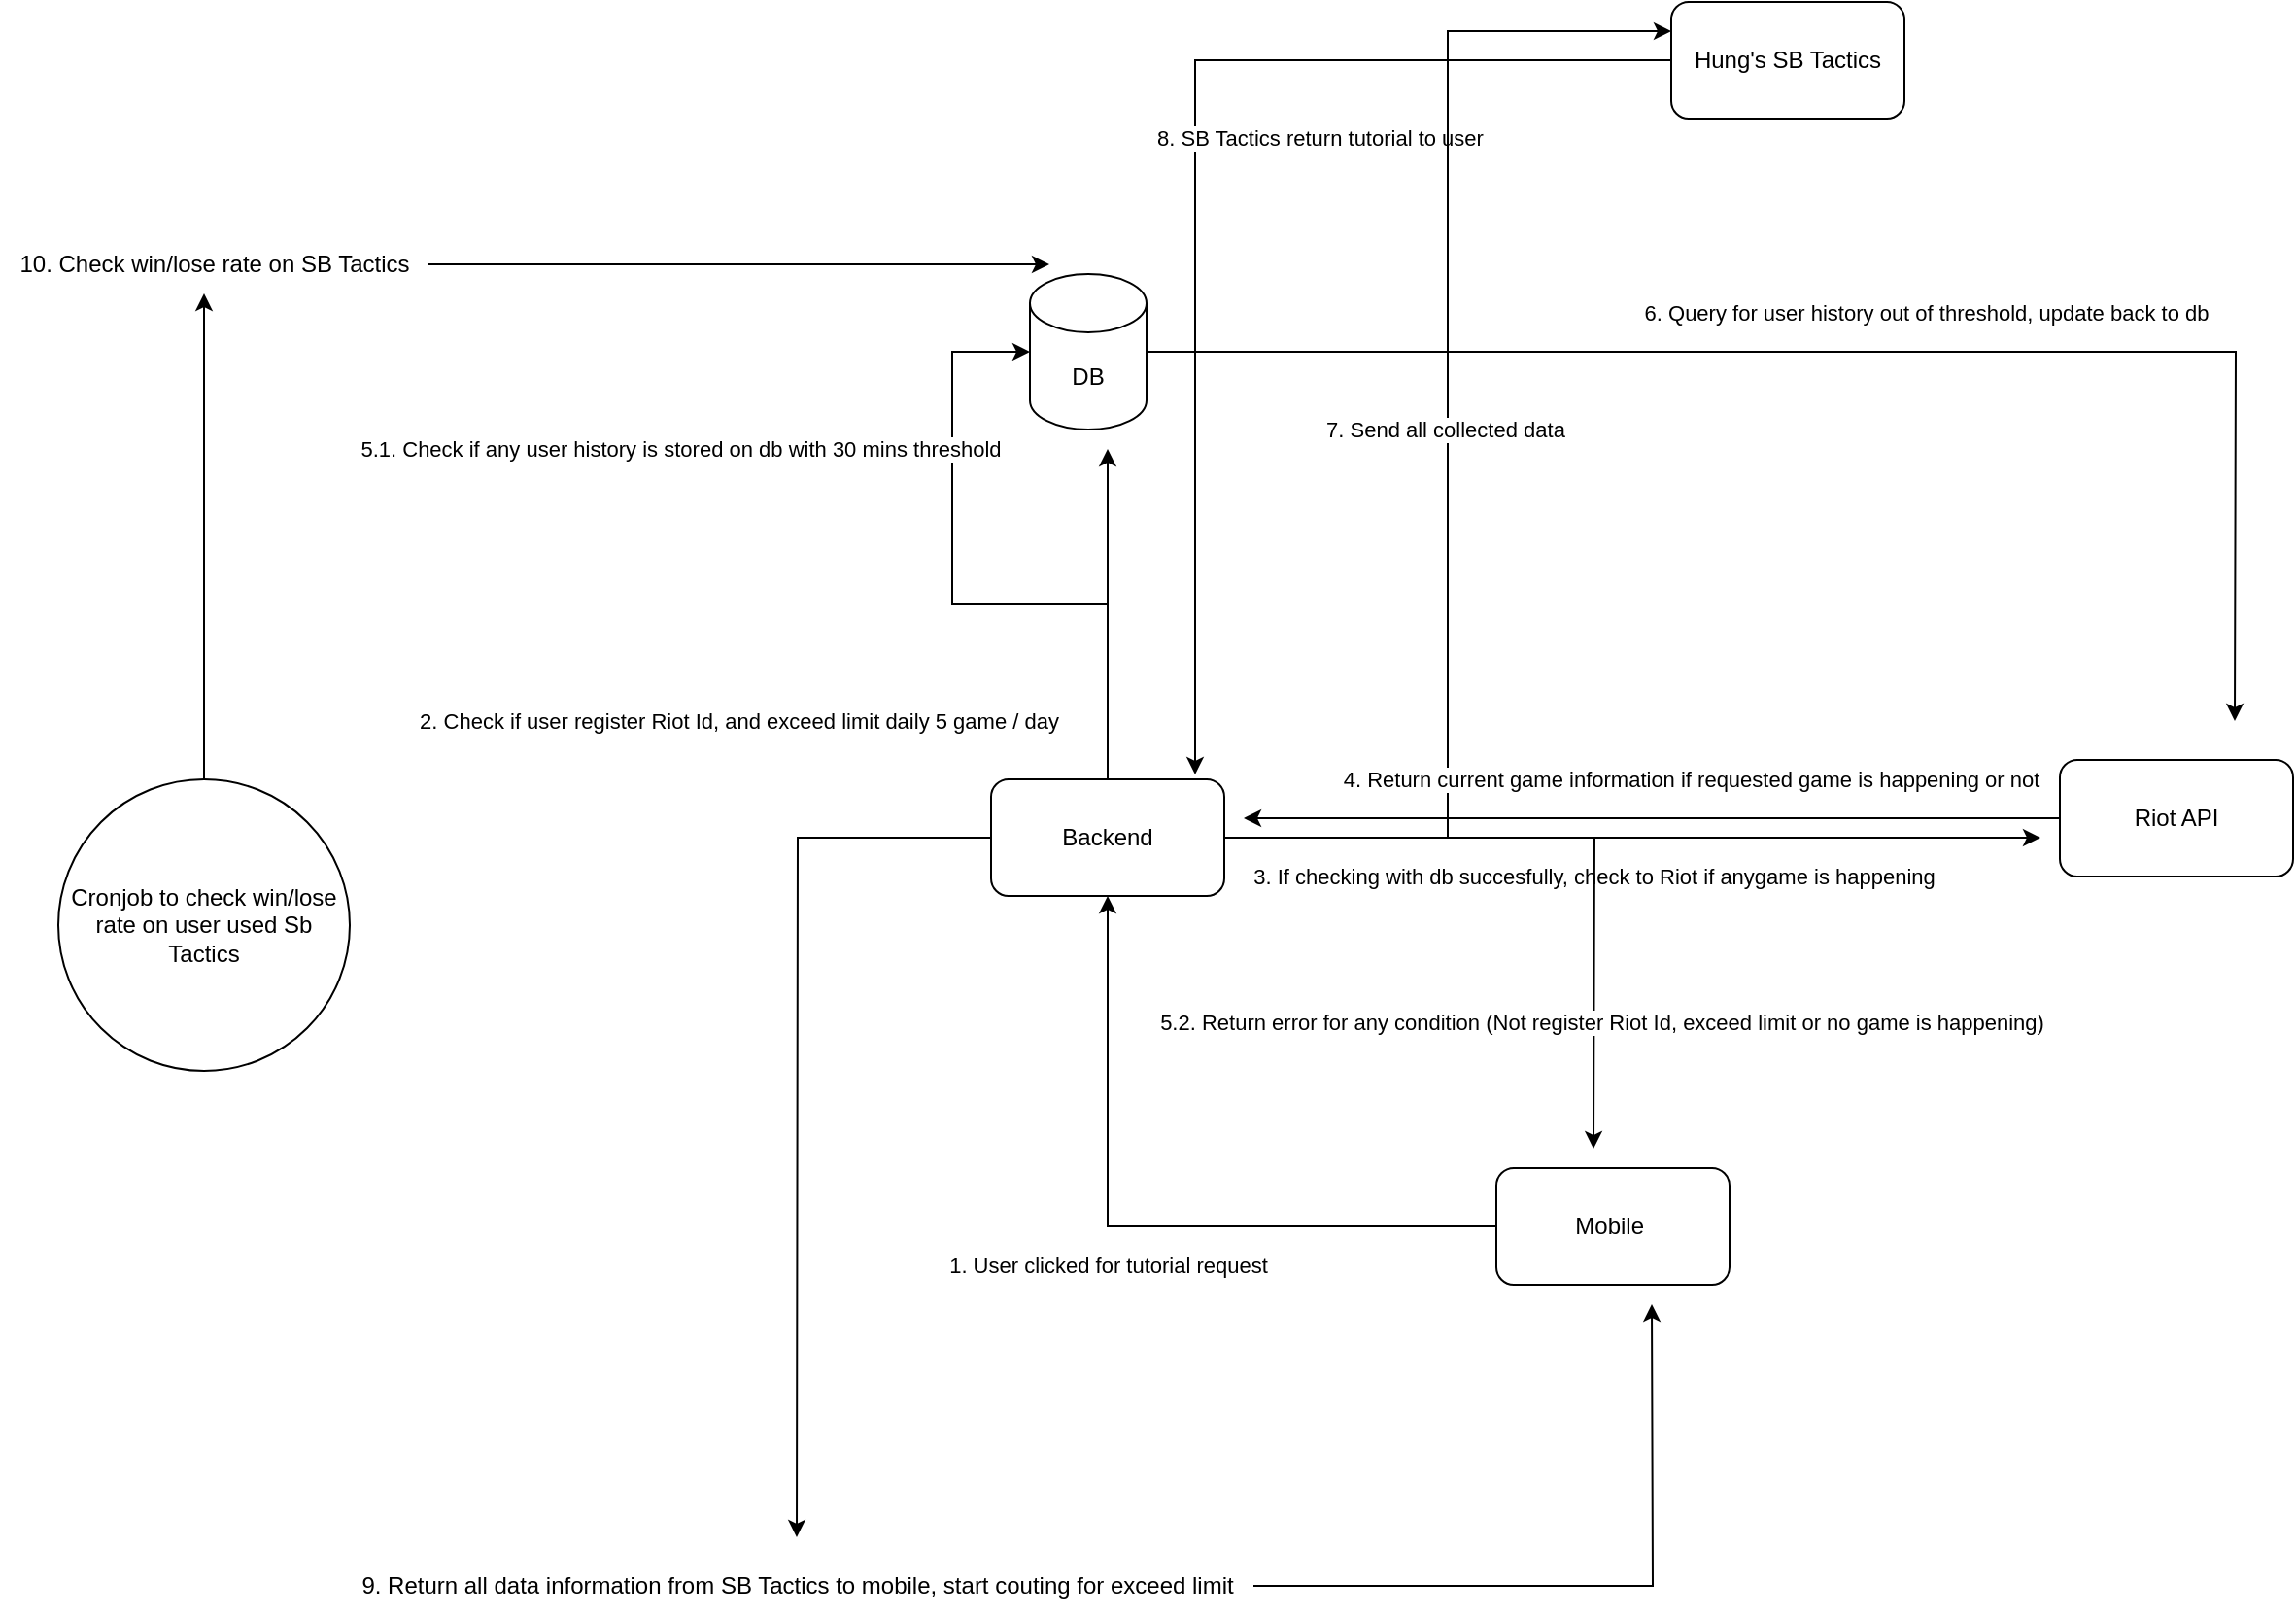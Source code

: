 <mxfile version="21.0.7" type="github">
  <diagram name="Trang-1" id="oQ7Q2U69AbRuAxu6SCVH">
    <mxGraphModel dx="2802" dy="2300" grid="1" gridSize="10" guides="1" tooltips="1" connect="1" arrows="1" fold="1" page="1" pageScale="1" pageWidth="827" pageHeight="1169" math="0" shadow="0">
      <root>
        <mxCell id="0" />
        <mxCell id="1" parent="0" />
        <mxCell id="2QQNMFbDvAQSub1k52Ly-6" style="edgeStyle=orthogonalEdgeStyle;rounded=0;orthogonalLoop=1;jettySize=auto;html=1;" edge="1" parent="1" source="2QQNMFbDvAQSub1k52Ly-1" target="2QQNMFbDvAQSub1k52Ly-3">
          <mxGeometry relative="1" as="geometry" />
        </mxCell>
        <mxCell id="2QQNMFbDvAQSub1k52Ly-7" value="1. User clicked for tutorial request" style="edgeLabel;html=1;align=center;verticalAlign=middle;resizable=0;points=[];" vertex="1" connectable="0" parent="2QQNMFbDvAQSub1k52Ly-6">
          <mxGeometry x="0.076" relative="1" as="geometry">
            <mxPoint x="-1" y="20" as="offset" />
          </mxGeometry>
        </mxCell>
        <mxCell id="2QQNMFbDvAQSub1k52Ly-1" value="Mobile&amp;nbsp;" style="rounded=1;whiteSpace=wrap;html=1;" vertex="1" parent="1">
          <mxGeometry x="340" y="500" width="120" height="60" as="geometry" />
        </mxCell>
        <mxCell id="2QQNMFbDvAQSub1k52Ly-30" value="8. SB Tactics return tutorial to user" style="edgeStyle=orthogonalEdgeStyle;rounded=0;orthogonalLoop=1;jettySize=auto;html=1;entryX=0.875;entryY=-0.042;entryDx=0;entryDy=0;entryPerimeter=0;" edge="1" parent="1" source="2QQNMFbDvAQSub1k52Ly-2" target="2QQNMFbDvAQSub1k52Ly-3">
          <mxGeometry x="-0.409" y="40" relative="1" as="geometry">
            <mxPoint as="offset" />
          </mxGeometry>
        </mxCell>
        <mxCell id="2QQNMFbDvAQSub1k52Ly-2" value="Hung&#39;s SB Tactics" style="rounded=1;whiteSpace=wrap;html=1;" vertex="1" parent="1">
          <mxGeometry x="430" y="-100" width="120" height="60" as="geometry" />
        </mxCell>
        <mxCell id="2QQNMFbDvAQSub1k52Ly-12" value="2. Check if user register Riot Id, and exceed limit daily 5 game / day" style="edgeStyle=orthogonalEdgeStyle;rounded=0;orthogonalLoop=1;jettySize=auto;html=1;" edge="1" parent="1" source="2QQNMFbDvAQSub1k52Ly-3">
          <mxGeometry x="-0.647" y="190" relative="1" as="geometry">
            <mxPoint x="140" y="130" as="targetPoint" />
            <mxPoint as="offset" />
          </mxGeometry>
        </mxCell>
        <mxCell id="2QQNMFbDvAQSub1k52Ly-13" style="edgeStyle=orthogonalEdgeStyle;rounded=0;orthogonalLoop=1;jettySize=auto;html=1;" edge="1" parent="1" source="2QQNMFbDvAQSub1k52Ly-3">
          <mxGeometry relative="1" as="geometry">
            <mxPoint x="620" y="330" as="targetPoint" />
          </mxGeometry>
        </mxCell>
        <mxCell id="2QQNMFbDvAQSub1k52Ly-14" value="3. If checking with db succesfully, check to Riot if anygame is happening" style="edgeLabel;html=1;align=center;verticalAlign=middle;resizable=0;points=[];" vertex="1" connectable="0" parent="2QQNMFbDvAQSub1k52Ly-13">
          <mxGeometry x="-0.262" relative="1" as="geometry">
            <mxPoint x="35" y="20" as="offset" />
          </mxGeometry>
        </mxCell>
        <mxCell id="2QQNMFbDvAQSub1k52Ly-15" style="edgeStyle=orthogonalEdgeStyle;rounded=0;orthogonalLoop=1;jettySize=auto;html=1;" edge="1" parent="1" source="2QQNMFbDvAQSub1k52Ly-3">
          <mxGeometry relative="1" as="geometry">
            <mxPoint x="390" y="490" as="targetPoint" />
          </mxGeometry>
        </mxCell>
        <mxCell id="2QQNMFbDvAQSub1k52Ly-16" value="5.2. Return error for any condition (Not register Riot Id, exceed limit or no game is happening)" style="edgeLabel;html=1;align=center;verticalAlign=middle;resizable=0;points=[];" vertex="1" connectable="0" parent="2QQNMFbDvAQSub1k52Ly-15">
          <mxGeometry x="0.629" y="4" relative="1" as="geometry">
            <mxPoint as="offset" />
          </mxGeometry>
        </mxCell>
        <mxCell id="2QQNMFbDvAQSub1k52Ly-22" value="5.1. Check if any user history is stored on db with 30 mins threshold" style="edgeStyle=orthogonalEdgeStyle;rounded=0;orthogonalLoop=1;jettySize=auto;html=1;entryX=0;entryY=0.5;entryDx=0;entryDy=0;entryPerimeter=0;" edge="1" parent="1" source="2QQNMFbDvAQSub1k52Ly-3" target="2QQNMFbDvAQSub1k52Ly-4">
          <mxGeometry x="0.471" y="140" relative="1" as="geometry">
            <mxPoint as="offset" />
          </mxGeometry>
        </mxCell>
        <mxCell id="2QQNMFbDvAQSub1k52Ly-28" style="edgeStyle=orthogonalEdgeStyle;rounded=0;orthogonalLoop=1;jettySize=auto;html=1;entryX=0;entryY=0.25;entryDx=0;entryDy=0;" edge="1" parent="1" source="2QQNMFbDvAQSub1k52Ly-3" target="2QQNMFbDvAQSub1k52Ly-2">
          <mxGeometry relative="1" as="geometry" />
        </mxCell>
        <mxCell id="2QQNMFbDvAQSub1k52Ly-29" value="7. Send all collected data&amp;nbsp;" style="edgeLabel;html=1;align=center;verticalAlign=middle;resizable=0;points=[];" vertex="1" connectable="0" parent="2QQNMFbDvAQSub1k52Ly-28">
          <mxGeometry x="0.012" relative="1" as="geometry">
            <mxPoint y="1" as="offset" />
          </mxGeometry>
        </mxCell>
        <mxCell id="2QQNMFbDvAQSub1k52Ly-32" style="edgeStyle=orthogonalEdgeStyle;rounded=0;orthogonalLoop=1;jettySize=auto;html=1;" edge="1" parent="1" source="2QQNMFbDvAQSub1k52Ly-3">
          <mxGeometry relative="1" as="geometry">
            <mxPoint x="-20" y="690" as="targetPoint" />
          </mxGeometry>
        </mxCell>
        <mxCell id="2QQNMFbDvAQSub1k52Ly-3" value="Backend" style="rounded=1;whiteSpace=wrap;html=1;" vertex="1" parent="1">
          <mxGeometry x="80" y="300" width="120" height="60" as="geometry" />
        </mxCell>
        <mxCell id="2QQNMFbDvAQSub1k52Ly-41" style="edgeStyle=orthogonalEdgeStyle;rounded=0;orthogonalLoop=1;jettySize=auto;html=1;" edge="1" parent="1" source="2QQNMFbDvAQSub1k52Ly-4">
          <mxGeometry relative="1" as="geometry">
            <mxPoint x="720" y="270" as="targetPoint" />
          </mxGeometry>
        </mxCell>
        <mxCell id="2QQNMFbDvAQSub1k52Ly-42" value="6. Query for user history out of threshold, update back to db" style="edgeLabel;html=1;align=center;verticalAlign=middle;resizable=0;points=[];" vertex="1" connectable="0" parent="2QQNMFbDvAQSub1k52Ly-41">
          <mxGeometry x="0.067" y="3" relative="1" as="geometry">
            <mxPoint y="-17" as="offset" />
          </mxGeometry>
        </mxCell>
        <mxCell id="2QQNMFbDvAQSub1k52Ly-4" value="DB&lt;br&gt;" style="shape=cylinder3;whiteSpace=wrap;html=1;boundedLbl=1;backgroundOutline=1;size=15;" vertex="1" parent="1">
          <mxGeometry x="100" y="40" width="60" height="80" as="geometry" />
        </mxCell>
        <mxCell id="2QQNMFbDvAQSub1k52Ly-21" value="4. Return current game information if requested game is happening or not" style="edgeStyle=orthogonalEdgeStyle;rounded=0;orthogonalLoop=1;jettySize=auto;html=1;" edge="1" parent="1" source="2QQNMFbDvAQSub1k52Ly-5">
          <mxGeometry x="-0.095" y="-20" relative="1" as="geometry">
            <mxPoint x="210" y="320" as="targetPoint" />
            <mxPoint as="offset" />
          </mxGeometry>
        </mxCell>
        <mxCell id="2QQNMFbDvAQSub1k52Ly-5" value="Riot API" style="rounded=1;whiteSpace=wrap;html=1;" vertex="1" parent="1">
          <mxGeometry x="630" y="290" width="120" height="60" as="geometry" />
        </mxCell>
        <mxCell id="2QQNMFbDvAQSub1k52Ly-34" style="edgeStyle=orthogonalEdgeStyle;rounded=0;orthogonalLoop=1;jettySize=auto;html=1;" edge="1" parent="1" source="2QQNMFbDvAQSub1k52Ly-33">
          <mxGeometry relative="1" as="geometry">
            <mxPoint x="420" y="570" as="targetPoint" />
          </mxGeometry>
        </mxCell>
        <mxCell id="2QQNMFbDvAQSub1k52Ly-33" value="9. Return all data information from SB Tactics to mobile, start couting for exceed limit" style="text;html=1;align=center;verticalAlign=middle;resizable=0;points=[];autosize=1;strokeColor=none;fillColor=none;" vertex="1" parent="1">
          <mxGeometry x="-255" y="700" width="470" height="30" as="geometry" />
        </mxCell>
        <mxCell id="2QQNMFbDvAQSub1k52Ly-37" style="edgeStyle=orthogonalEdgeStyle;rounded=0;orthogonalLoop=1;jettySize=auto;html=1;" edge="1" parent="1" source="2QQNMFbDvAQSub1k52Ly-36">
          <mxGeometry relative="1" as="geometry">
            <mxPoint x="-325" y="50" as="targetPoint" />
          </mxGeometry>
        </mxCell>
        <mxCell id="2QQNMFbDvAQSub1k52Ly-36" value="Cronjob to check win/lose rate on user used Sb Tactics" style="ellipse;whiteSpace=wrap;html=1;aspect=fixed;" vertex="1" parent="1">
          <mxGeometry x="-400" y="300" width="150" height="150" as="geometry" />
        </mxCell>
        <mxCell id="2QQNMFbDvAQSub1k52Ly-39" style="edgeStyle=orthogonalEdgeStyle;rounded=0;orthogonalLoop=1;jettySize=auto;html=1;" edge="1" parent="1" source="2QQNMFbDvAQSub1k52Ly-38">
          <mxGeometry relative="1" as="geometry">
            <mxPoint x="110" y="35" as="targetPoint" />
          </mxGeometry>
        </mxCell>
        <mxCell id="2QQNMFbDvAQSub1k52Ly-38" value="10. Check win/lose rate on SB Tactics" style="text;html=1;align=center;verticalAlign=middle;resizable=0;points=[];autosize=1;strokeColor=none;fillColor=none;" vertex="1" parent="1">
          <mxGeometry x="-430" y="20" width="220" height="30" as="geometry" />
        </mxCell>
      </root>
    </mxGraphModel>
  </diagram>
</mxfile>
